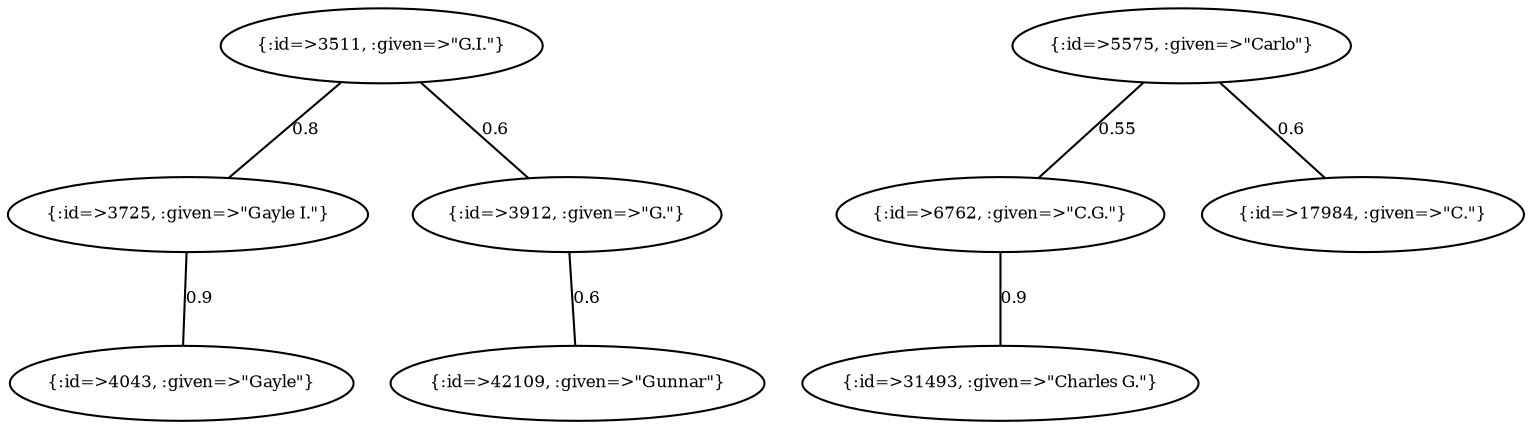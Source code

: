 graph Collector__WeightedGraph {
    "{:id=>3511, :given=>\"G.I.\"}" [
        fontsize = 8,
        label = "{:id=>3511, :given=>\"G.I.\"}"
    ]

    "{:id=>3725, :given=>\"Gayle I.\"}" [
        fontsize = 8,
        label = "{:id=>3725, :given=>\"Gayle I.\"}"
    ]

    "{:id=>3912, :given=>\"G.\"}" [
        fontsize = 8,
        label = "{:id=>3912, :given=>\"G.\"}"
    ]

    "{:id=>4043, :given=>\"Gayle\"}" [
        fontsize = 8,
        label = "{:id=>4043, :given=>\"Gayle\"}"
    ]

    "{:id=>5575, :given=>\"Carlo\"}" [
        fontsize = 8,
        label = "{:id=>5575, :given=>\"Carlo\"}"
    ]

    "{:id=>6762, :given=>\"C.G.\"}" [
        fontsize = 8,
        label = "{:id=>6762, :given=>\"C.G.\"}"
    ]

    "{:id=>17984, :given=>\"C.\"}" [
        fontsize = 8,
        label = "{:id=>17984, :given=>\"C.\"}"
    ]

    "{:id=>31493, :given=>\"Charles G.\"}" [
        fontsize = 8,
        label = "{:id=>31493, :given=>\"Charles G.\"}"
    ]

    "{:id=>42109, :given=>\"Gunnar\"}" [
        fontsize = 8,
        label = "{:id=>42109, :given=>\"Gunnar\"}"
    ]

    "{:id=>3511, :given=>\"G.I.\"}" -- "{:id=>3725, :given=>\"Gayle I.\"}" [
        fontsize = 8,
        label = 0.8
    ]

    "{:id=>3511, :given=>\"G.I.\"}" -- "{:id=>3912, :given=>\"G.\"}" [
        fontsize = 8,
        label = 0.6
    ]

    "{:id=>3725, :given=>\"Gayle I.\"}" -- "{:id=>4043, :given=>\"Gayle\"}" [
        fontsize = 8,
        label = 0.9
    ]

    "{:id=>3912, :given=>\"G.\"}" -- "{:id=>42109, :given=>\"Gunnar\"}" [
        fontsize = 8,
        label = 0.6
    ]

    "{:id=>5575, :given=>\"Carlo\"}" -- "{:id=>6762, :given=>\"C.G.\"}" [
        fontsize = 8,
        label = 0.55
    ]

    "{:id=>5575, :given=>\"Carlo\"}" -- "{:id=>17984, :given=>\"C.\"}" [
        fontsize = 8,
        label = 0.6
    ]

    "{:id=>6762, :given=>\"C.G.\"}" -- "{:id=>31493, :given=>\"Charles G.\"}" [
        fontsize = 8,
        label = 0.9
    ]
}
